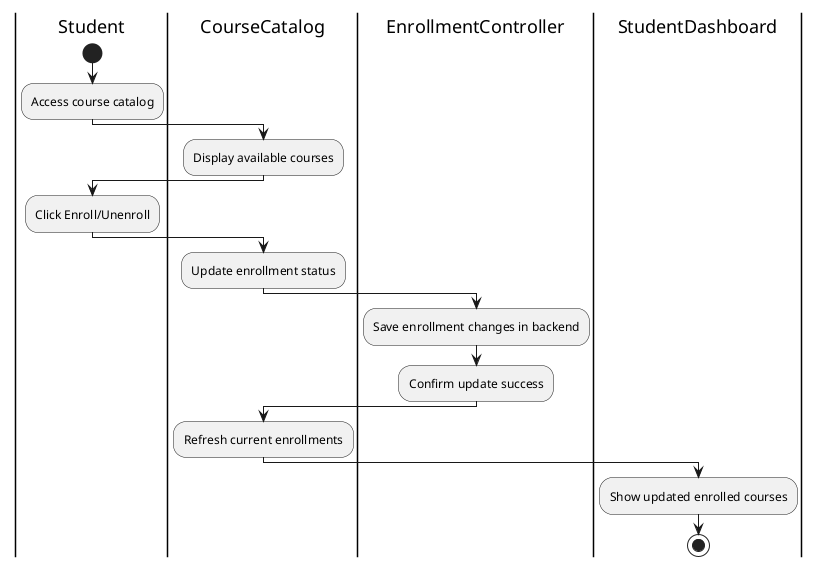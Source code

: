 @startuml SelfEnrollCourses
|Student|
start
:Access course catalog;
|CourseCatalog|
:Display available courses;
|Student|
:Click Enroll/Unenroll;
|CourseCatalog|
:Update enrollment status;
|EnrollmentController|
:Save enrollment changes in backend;
:Confirm update success;
|CourseCatalog|
:Refresh current enrollments;
|StudentDashboard|
:Show updated enrolled courses;
stop
@enduml
